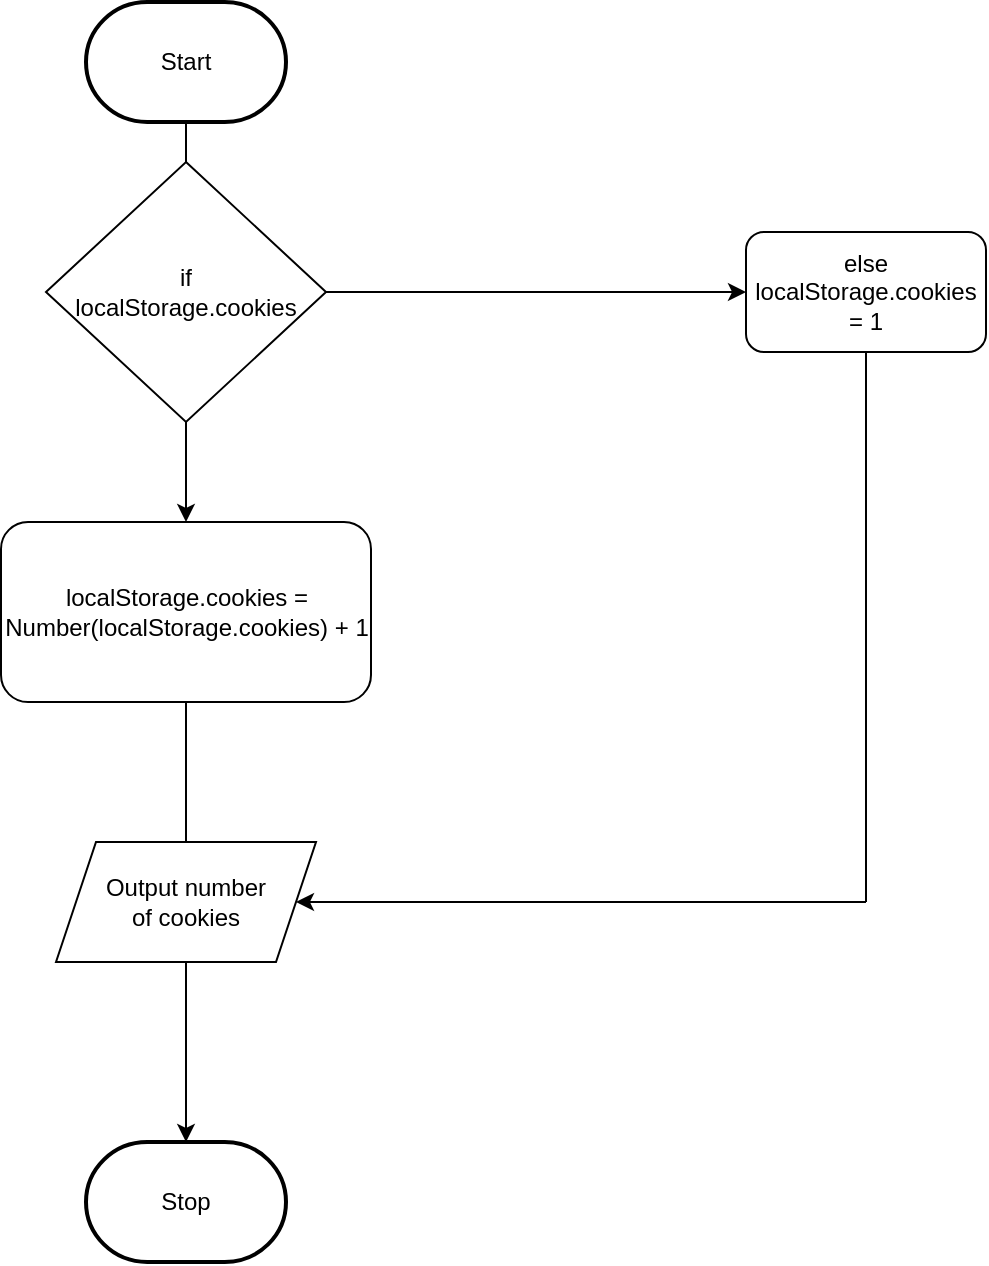 <mxfile>
    <diagram id="HIP3nbAZw_EuaXWnEj3U" name="Page-1">
        <mxGraphModel dx="1086" dy="743" grid="1" gridSize="10" guides="1" tooltips="1" connect="1" arrows="1" fold="1" page="1" pageScale="1" pageWidth="850" pageHeight="1100" math="0" shadow="0">
            <root>
                <mxCell id="0"/>
                <mxCell id="1" parent="0"/>
                <mxCell id="4" style="edgeStyle=orthogonalEdgeStyle;html=1;rounded=0;startArrow=none;" parent="1" source="12" target="3" edge="1">
                    <mxGeometry relative="1" as="geometry"/>
                </mxCell>
                <mxCell id="2" value="Start" style="strokeWidth=2;html=1;shape=mxgraph.flowchart.terminator;whiteSpace=wrap;" parent="1" vertex="1">
                    <mxGeometry x="230" y="30" width="100" height="60" as="geometry"/>
                </mxCell>
                <mxCell id="3" value="Stop" style="strokeWidth=2;html=1;shape=mxgraph.flowchart.terminator;whiteSpace=wrap;" parent="1" vertex="1">
                    <mxGeometry x="230" y="600" width="100" height="60" as="geometry"/>
                </mxCell>
                <mxCell id="6" value="" style="edgeStyle=orthogonalEdgeStyle;html=1;rounded=0;endArrow=none;" edge="1" parent="1" source="2" target="5">
                    <mxGeometry relative="1" as="geometry">
                        <mxPoint x="280" y="90" as="sourcePoint"/>
                        <mxPoint x="280" y="450" as="targetPoint"/>
                    </mxGeometry>
                </mxCell>
                <mxCell id="9" style="edgeStyle=none;html=1;" edge="1" parent="1" source="5" target="7">
                    <mxGeometry relative="1" as="geometry"/>
                </mxCell>
                <mxCell id="5" value="if &lt;br&gt;localStorage.cookies" style="rhombus;whiteSpace=wrap;html=1;" vertex="1" parent="1">
                    <mxGeometry x="210" y="110" width="140" height="130" as="geometry"/>
                </mxCell>
                <mxCell id="14" style="edgeStyle=none;html=1;endArrow=none;endFill=0;" edge="1" parent="1" source="7">
                    <mxGeometry relative="1" as="geometry">
                        <mxPoint x="620" y="480" as="targetPoint"/>
                    </mxGeometry>
                </mxCell>
                <mxCell id="7" value="else localStorage.cookies = 1" style="rounded=1;whiteSpace=wrap;html=1;" vertex="1" parent="1">
                    <mxGeometry x="560" y="145" width="120" height="60" as="geometry"/>
                </mxCell>
                <mxCell id="11" value="" style="edgeStyle=orthogonalEdgeStyle;html=1;rounded=0;startArrow=none;endArrow=classic;endFill=1;" edge="1" parent="1" source="5" target="10">
                    <mxGeometry relative="1" as="geometry">
                        <mxPoint x="280" y="240" as="sourcePoint"/>
                        <mxPoint x="280" y="450" as="targetPoint"/>
                    </mxGeometry>
                </mxCell>
                <mxCell id="10" value="localStorage.cookies = Number(localStorage.cookies) + 1" style="rounded=1;whiteSpace=wrap;html=1;" vertex="1" parent="1">
                    <mxGeometry x="187.5" y="290" width="185" height="90" as="geometry"/>
                </mxCell>
                <mxCell id="13" value="" style="edgeStyle=orthogonalEdgeStyle;html=1;rounded=0;startArrow=none;endArrow=none;" edge="1" parent="1" source="10" target="12">
                    <mxGeometry relative="1" as="geometry">
                        <mxPoint x="280" y="380" as="sourcePoint"/>
                        <mxPoint x="280" y="560" as="targetPoint"/>
                    </mxGeometry>
                </mxCell>
                <mxCell id="15" style="edgeStyle=none;html=1;endArrow=none;endFill=0;startArrow=classic;startFill=1;" edge="1" parent="1" source="12">
                    <mxGeometry relative="1" as="geometry">
                        <mxPoint x="620" y="480" as="targetPoint"/>
                    </mxGeometry>
                </mxCell>
                <mxCell id="12" value="Output number &lt;br&gt;of cookies" style="shape=parallelogram;perimeter=parallelogramPerimeter;whiteSpace=wrap;html=1;fixedSize=1;" vertex="1" parent="1">
                    <mxGeometry x="215" y="450" width="130" height="60" as="geometry"/>
                </mxCell>
            </root>
        </mxGraphModel>
    </diagram>
</mxfile>